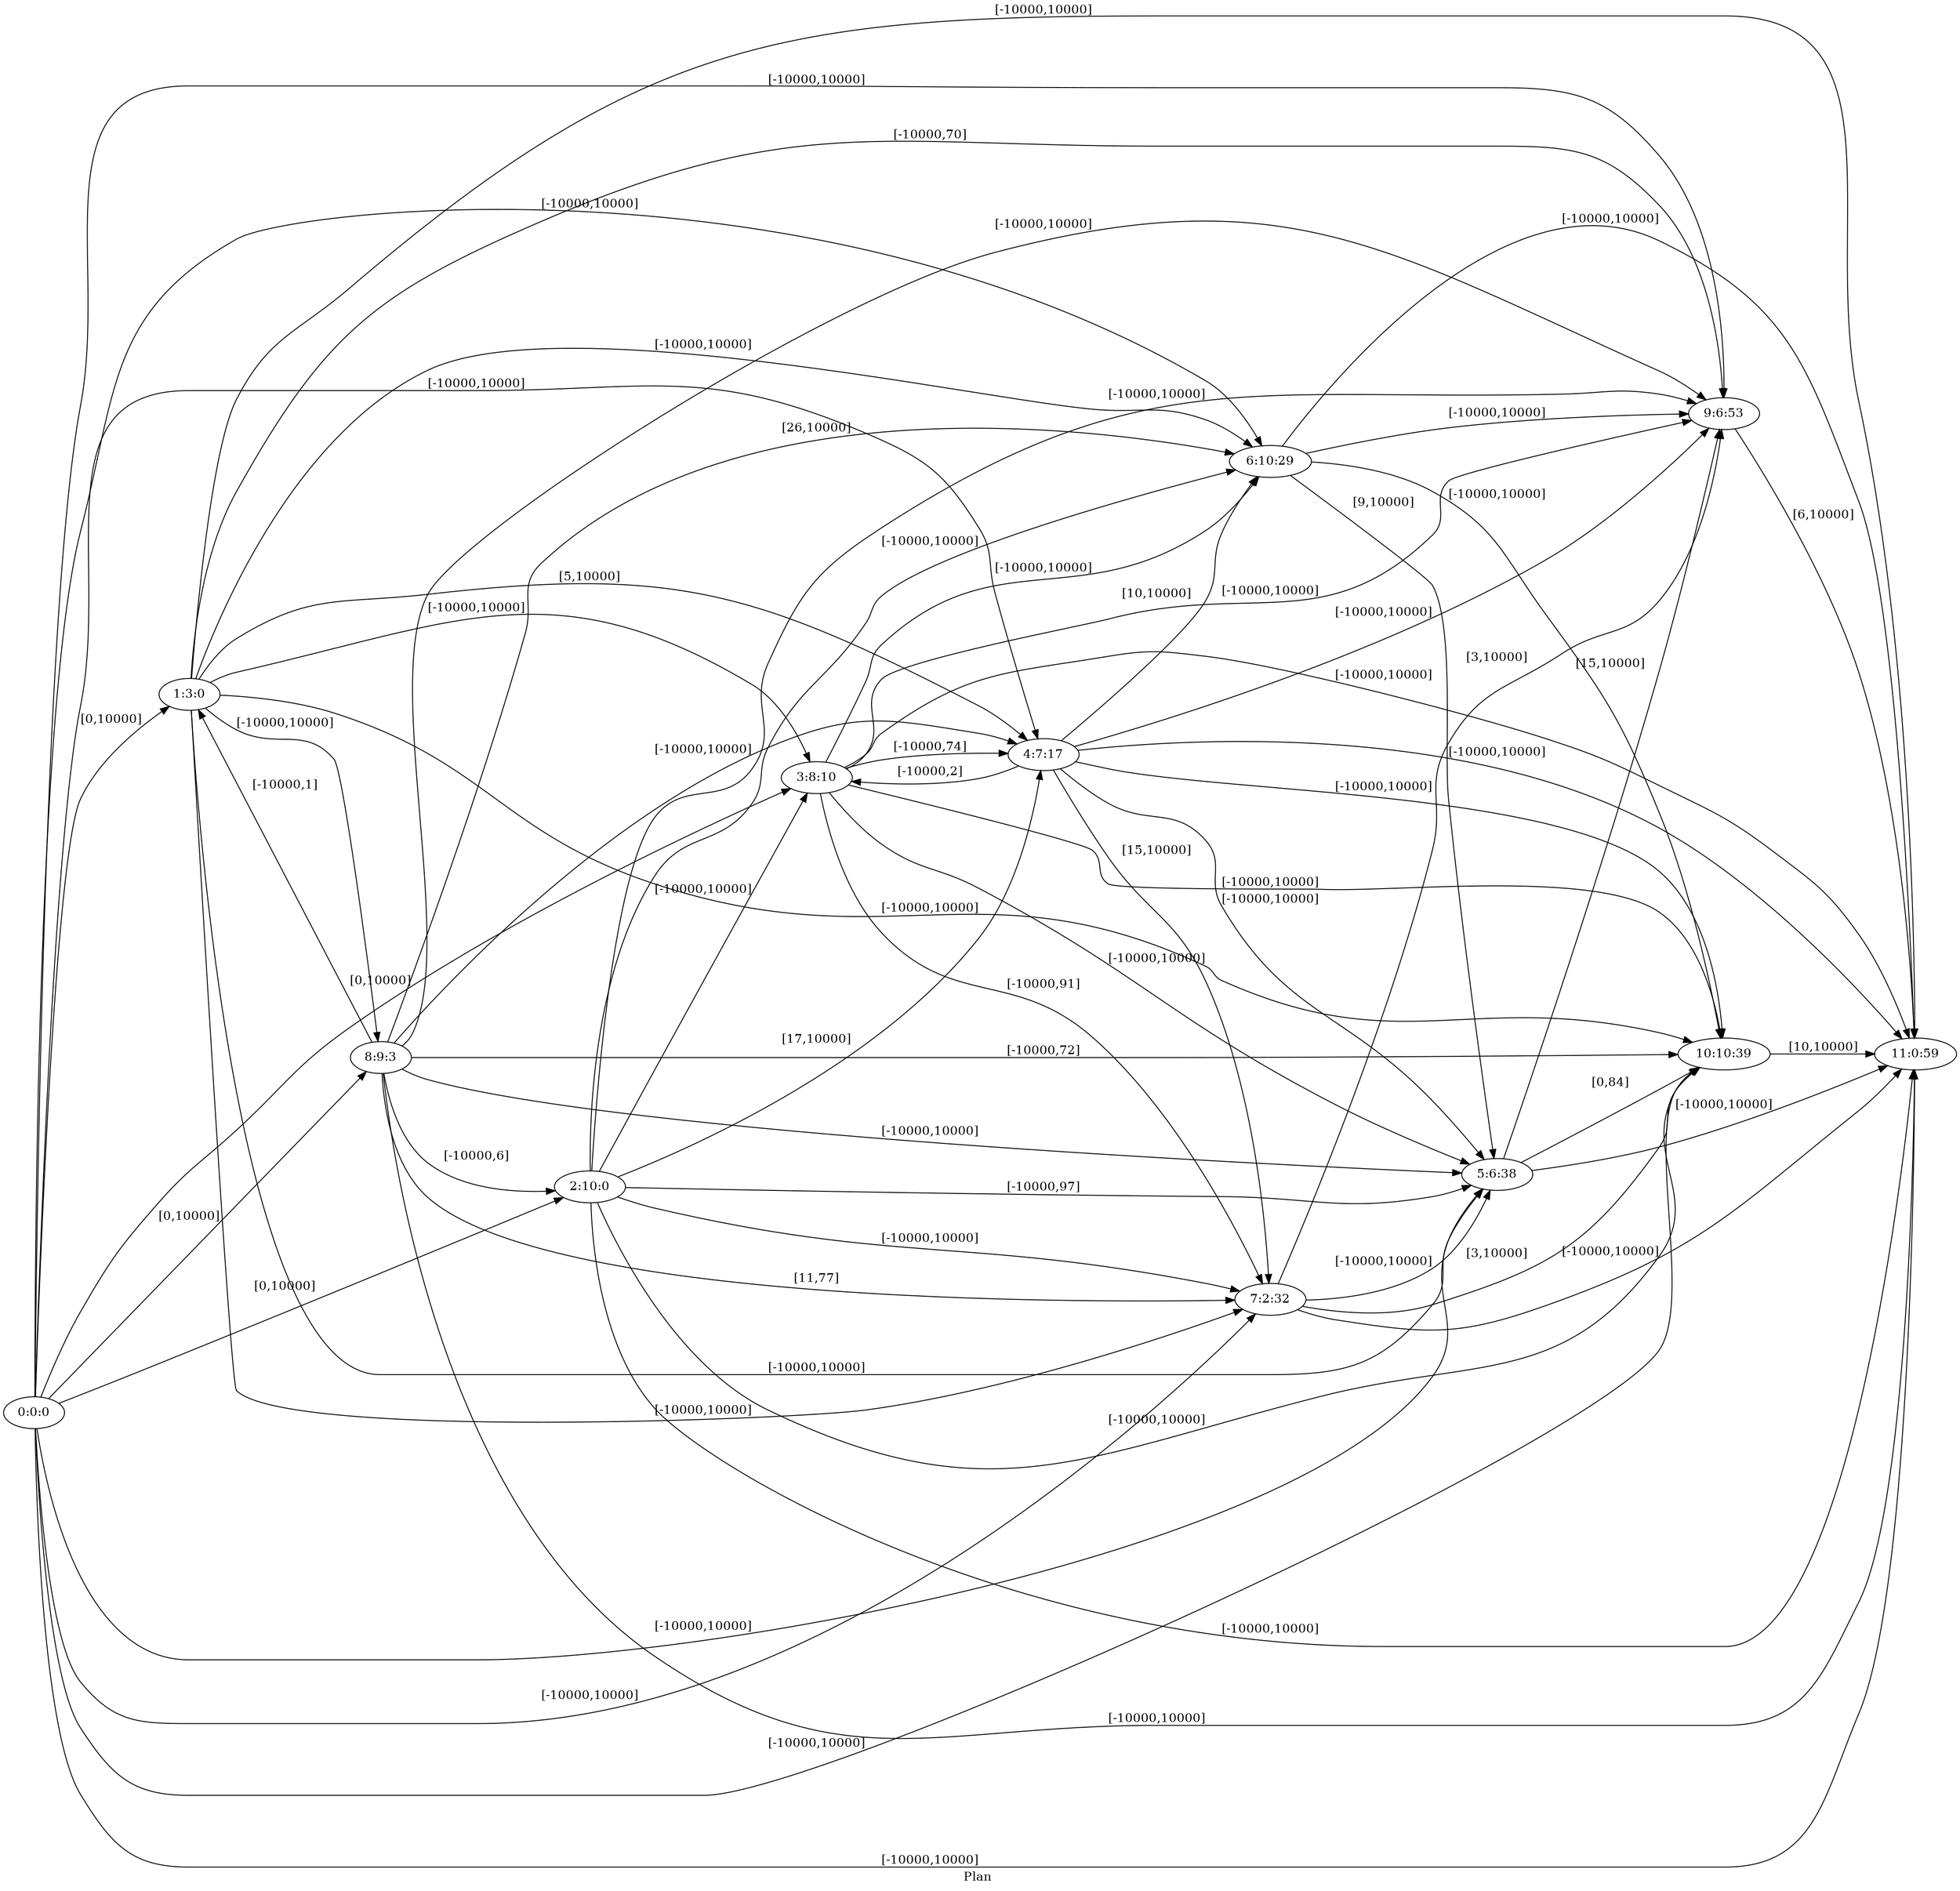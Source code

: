 digraph G {
 rankdir = LR;
 nodesep = .45; 
 size = 30;
label="Plan ";
 fldt = 0.360169;
"0:0:0"->"1:3:0"[ label = "[0,10000]"];
"0:0:0"->"2:10:0"[ label = "[0,10000]"];
"0:0:0"->"3:8:10"[ label = "[0,10000]"];
"0:0:0"->"4:7:17"[ label = "[-10000,10000]"];
"0:0:0"->"5:6:38"[ label = "[-10000,10000]"];
"0:0:0"->"6:10:29"[ label = "[-10000,10000]"];
"0:0:0"->"7:2:32"[ label = "[-10000,10000]"];
"0:0:0"->"8:9:3"[ label = "[0,10000]"];
"0:0:0"->"9:6:53"[ label = "[-10000,10000]"];
"0:0:0"->"10:10:39"[ label = "[-10000,10000]"];
"0:0:0"->"11:0:59"[ label = "[-10000,10000]"];
"1:3:0"->"3:8:10"[ label = "[-10000,10000]"];
"1:3:0"->"4:7:17"[ label = "[5,10000]"];
"1:3:0"->"5:6:38"[ label = "[-10000,10000]"];
"1:3:0"->"6:10:29"[ label = "[-10000,10000]"];
"1:3:0"->"7:2:32"[ label = "[-10000,10000]"];
"1:3:0"->"8:9:3"[ label = "[-10000,10000]"];
"1:3:0"->"9:6:53"[ label = "[-10000,70]"];
"1:3:0"->"10:10:39"[ label = "[-10000,10000]"];
"1:3:0"->"11:0:59"[ label = "[-10000,10000]"];
"2:10:0"->"3:8:10"[ label = "[-10000,10000]"];
"2:10:0"->"4:7:17"[ label = "[17,10000]"];
"2:10:0"->"5:6:38"[ label = "[-10000,97]"];
"2:10:0"->"6:10:29"[ label = "[-10000,10000]"];
"2:10:0"->"7:2:32"[ label = "[-10000,10000]"];
"2:10:0"->"9:6:53"[ label = "[-10000,10000]"];
"2:10:0"->"10:10:39"[ label = "[-10000,10000]"];
"2:10:0"->"11:0:59"[ label = "[-10000,10000]"];
"3:8:10"->"4:7:17"[ label = "[-10000,74]"];
"3:8:10"->"5:6:38"[ label = "[-10000,10000]"];
"3:8:10"->"6:10:29"[ label = "[-10000,10000]"];
"3:8:10"->"7:2:32"[ label = "[-10000,91]"];
"3:8:10"->"9:6:53"[ label = "[-10000,10000]"];
"3:8:10"->"10:10:39"[ label = "[-10000,10000]"];
"3:8:10"->"11:0:59"[ label = "[-10000,10000]"];
"4:7:17"->"3:8:10"[ label = "[-10000,2]"];
"4:7:17"->"5:6:38"[ label = "[-10000,10000]"];
"4:7:17"->"6:10:29"[ label = "[10,10000]"];
"4:7:17"->"7:2:32"[ label = "[15,10000]"];
"4:7:17"->"9:6:53"[ label = "[-10000,10000]"];
"4:7:17"->"10:10:39"[ label = "[-10000,10000]"];
"4:7:17"->"11:0:59"[ label = "[-10000,10000]"];
"5:6:38"->"9:6:53"[ label = "[15,10000]"];
"5:6:38"->"10:10:39"[ label = "[0,84]"];
"5:6:38"->"11:0:59"[ label = "[-10000,10000]"];
"6:10:29"->"5:6:38"[ label = "[9,10000]"];
"6:10:29"->"9:6:53"[ label = "[-10000,10000]"];
"6:10:29"->"10:10:39"[ label = "[-10000,10000]"];
"6:10:29"->"11:0:59"[ label = "[-10000,10000]"];
"7:2:32"->"5:6:38"[ label = "[-10000,10000]"];
"7:2:32"->"9:6:53"[ label = "[3,10000]"];
"7:2:32"->"10:10:39"[ label = "[3,10000]"];
"7:2:32"->"11:0:59"[ label = "[-10000,10000]"];
"8:9:3"->"1:3:0"[ label = "[-10000,1]"];
"8:9:3"->"2:10:0"[ label = "[-10000,6]"];
"8:9:3"->"4:7:17"[ label = "[-10000,10000]"];
"8:9:3"->"5:6:38"[ label = "[-10000,10000]"];
"8:9:3"->"6:10:29"[ label = "[26,10000]"];
"8:9:3"->"7:2:32"[ label = "[11,77]"];
"8:9:3"->"9:6:53"[ label = "[-10000,10000]"];
"8:9:3"->"10:10:39"[ label = "[-10000,72]"];
"8:9:3"->"11:0:59"[ label = "[-10000,10000]"];
"9:6:53"->"11:0:59"[ label = "[6,10000]"];
"10:10:39"->"11:0:59"[ label = "[10,10000]"];
}
